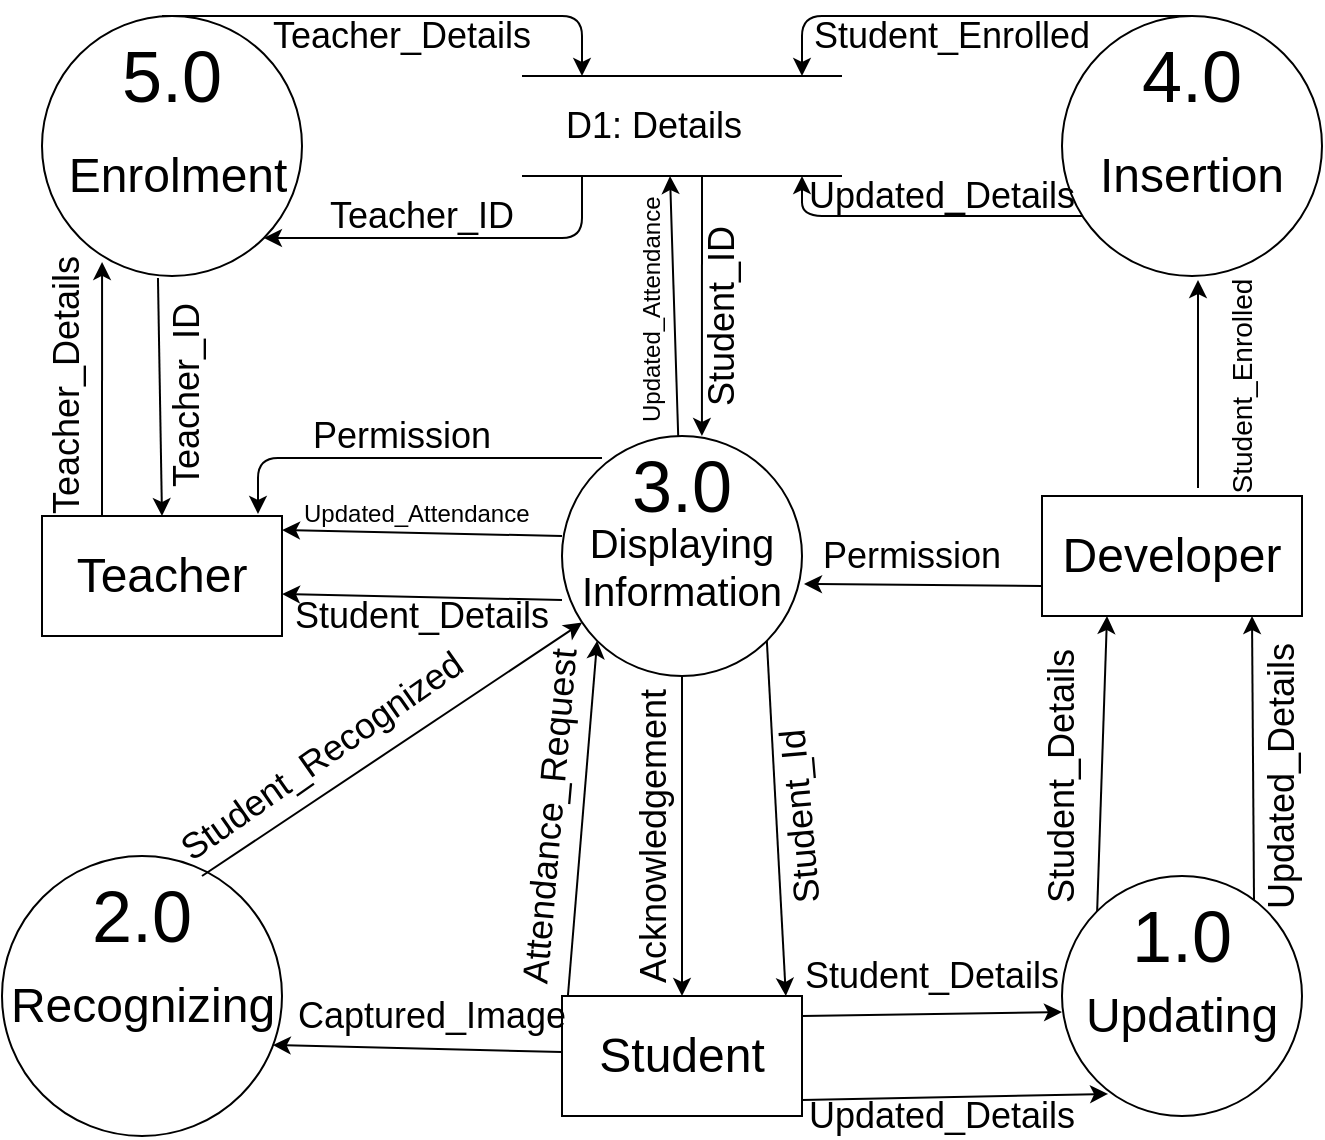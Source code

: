 <mxfile pages="1" version="11.2.8" type="github"><diagram id="k0oirSq_gIcj_5ptWoXj" name="Page-1"><mxGraphModel dx="1243" dy="736" grid="1" gridSize="10" guides="1" tooltips="1" connect="1" arrows="1" fold="1" page="1" pageScale="1" pageWidth="850" pageHeight="1100" math="0" shadow="0"><root><mxCell id="0"/><mxCell id="1" parent="0"/><mxCell id="8kpYYDxnx-XBU4dc-ST1-1" value="" style="ellipse;whiteSpace=wrap;html=1;aspect=fixed;" vertex="1" parent="1"><mxGeometry x="380" y="300" width="120" height="120" as="geometry"/></mxCell><mxCell id="8kpYYDxnx-XBU4dc-ST1-2" value="" style="ellipse;whiteSpace=wrap;html=1;aspect=fixed;" vertex="1" parent="1"><mxGeometry x="100" y="510" width="140" height="140" as="geometry"/></mxCell><mxCell id="8kpYYDxnx-XBU4dc-ST1-3" value="" style="ellipse;whiteSpace=wrap;html=1;aspect=fixed;" vertex="1" parent="1"><mxGeometry x="630" y="520" width="120" height="120" as="geometry"/></mxCell><mxCell id="8kpYYDxnx-XBU4dc-ST1-5" value="" style="rounded=0;whiteSpace=wrap;html=1;" vertex="1" parent="1"><mxGeometry x="380" y="580" width="120" height="60" as="geometry"/></mxCell><mxCell id="8kpYYDxnx-XBU4dc-ST1-6" value="" style="rounded=0;whiteSpace=wrap;html=1;" vertex="1" parent="1"><mxGeometry x="620" y="330" width="130" height="60" as="geometry"/></mxCell><mxCell id="8kpYYDxnx-XBU4dc-ST1-7" value="" style="rounded=0;whiteSpace=wrap;html=1;" vertex="1" parent="1"><mxGeometry x="120" y="340" width="120" height="60" as="geometry"/></mxCell><mxCell id="8kpYYDxnx-XBU4dc-ST1-8" value="" style="ellipse;whiteSpace=wrap;html=1;aspect=fixed;" vertex="1" parent="1"><mxGeometry x="630" y="90" width="130" height="130" as="geometry"/></mxCell><mxCell id="8kpYYDxnx-XBU4dc-ST1-10" value="&lt;font style=&quot;font-size: 24px&quot;&gt;Recognizing&lt;/font&gt;" style="text;html=1;strokeColor=none;fillColor=none;align=center;verticalAlign=middle;whiteSpace=wrap;rounded=0;" vertex="1" parent="1"><mxGeometry x="152.5" y="575" width="35" height="20" as="geometry"/></mxCell><mxCell id="8kpYYDxnx-XBU4dc-ST1-12" value="&lt;font style=&quot;font-size: 18px&quot;&gt;Captured_Image&lt;/font&gt;" style="text;html=1;strokeColor=none;fillColor=none;align=center;verticalAlign=middle;whiteSpace=wrap;rounded=0;" vertex="1" parent="1"><mxGeometry x="240" y="580" width="150" height="20" as="geometry"/></mxCell><mxCell id="8kpYYDxnx-XBU4dc-ST1-13" value="" style="endArrow=classic;html=1;entryX=0.967;entryY=0.675;entryDx=0;entryDy=0;entryPerimeter=0;" edge="1" parent="1" target="8kpYYDxnx-XBU4dc-ST1-2"><mxGeometry width="50" height="50" relative="1" as="geometry"><mxPoint x="380" y="608" as="sourcePoint"/><mxPoint x="240" y="600" as="targetPoint"/></mxGeometry></mxCell><mxCell id="8kpYYDxnx-XBU4dc-ST1-14" value="&lt;font style=&quot;font-size: 24px&quot;&gt;Student&lt;/font&gt;" style="text;html=1;strokeColor=none;fillColor=none;align=center;verticalAlign=middle;whiteSpace=wrap;rounded=0;" vertex="1" parent="1"><mxGeometry x="420" y="600" width="40" height="20" as="geometry"/></mxCell><mxCell id="8kpYYDxnx-XBU4dc-ST1-16" value="&lt;div&gt;&lt;span style=&quot;font-size: 24px&quot;&gt;Updating&lt;/span&gt;&lt;br&gt;&lt;/div&gt;" style="text;html=1;strokeColor=none;fillColor=none;align=center;verticalAlign=middle;whiteSpace=wrap;rounded=0;" vertex="1" parent="1"><mxGeometry x="645" y="580" width="90" height="20" as="geometry"/></mxCell><mxCell id="8kpYYDxnx-XBU4dc-ST1-18" value="" style="endArrow=classic;html=1;entryX=0;entryY=0.567;entryDx=0;entryDy=0;entryPerimeter=0;" edge="1" parent="1" target="8kpYYDxnx-XBU4dc-ST1-3"><mxGeometry width="50" height="50" relative="1" as="geometry"><mxPoint x="500" y="590" as="sourcePoint"/><mxPoint x="630" y="585" as="targetPoint"/></mxGeometry></mxCell><mxCell id="8kpYYDxnx-XBU4dc-ST1-19" value="" style="endArrow=classic;html=1;entryX=0.192;entryY=0.908;entryDx=0;entryDy=0;entryPerimeter=0;" edge="1" parent="1" target="8kpYYDxnx-XBU4dc-ST1-3"><mxGeometry width="50" height="50" relative="1" as="geometry"><mxPoint x="500" y="632" as="sourcePoint"/><mxPoint x="610" y="630" as="targetPoint"/></mxGeometry></mxCell><mxCell id="8kpYYDxnx-XBU4dc-ST1-20" value="" style="endArrow=classic;html=1;entryX=0.25;entryY=1;entryDx=0;entryDy=0;exitX=0;exitY=0;exitDx=0;exitDy=0;" edge="1" parent="1" source="8kpYYDxnx-XBU4dc-ST1-3" target="8kpYYDxnx-XBU4dc-ST1-6"><mxGeometry width="50" height="50" relative="1" as="geometry"><mxPoint x="630" y="510" as="sourcePoint"/><mxPoint x="680" y="460" as="targetPoint"/></mxGeometry></mxCell><mxCell id="8kpYYDxnx-XBU4dc-ST1-21" value="" style="endArrow=classic;html=1;exitX=0.8;exitY=0.1;exitDx=0;exitDy=0;exitPerimeter=0;" edge="1" parent="1" source="8kpYYDxnx-XBU4dc-ST1-3"><mxGeometry width="50" height="50" relative="1" as="geometry"><mxPoint x="680" y="440" as="sourcePoint"/><mxPoint x="725" y="390" as="targetPoint"/></mxGeometry></mxCell><mxCell id="8kpYYDxnx-XBU4dc-ST1-22" value="" style="ellipse;whiteSpace=wrap;html=1;aspect=fixed;" vertex="1" parent="1"><mxGeometry x="120" y="90" width="130" height="130" as="geometry"/></mxCell><mxCell id="8kpYYDxnx-XBU4dc-ST1-23" value="" style="endArrow=none;html=1;" edge="1" parent="1"><mxGeometry width="50" height="50" relative="1" as="geometry"><mxPoint x="360" y="120" as="sourcePoint"/><mxPoint x="520" y="120" as="targetPoint"/></mxGeometry></mxCell><mxCell id="8kpYYDxnx-XBU4dc-ST1-24" value="" style="endArrow=none;html=1;" edge="1" parent="1"><mxGeometry width="50" height="50" relative="1" as="geometry"><mxPoint x="360" y="170" as="sourcePoint"/><mxPoint x="520" y="170" as="targetPoint"/></mxGeometry></mxCell><mxCell id="8kpYYDxnx-XBU4dc-ST1-25" value="" style="endArrow=classic;html=1;entryX=0.231;entryY=0.946;entryDx=0;entryDy=0;entryPerimeter=0;exitX=0.25;exitY=0;exitDx=0;exitDy=0;" edge="1" parent="1" source="8kpYYDxnx-XBU4dc-ST1-7" target="8kpYYDxnx-XBU4dc-ST1-22"><mxGeometry width="50" height="50" relative="1" as="geometry"><mxPoint x="150" y="320" as="sourcePoint"/><mxPoint x="180" y="280" as="targetPoint"/></mxGeometry></mxCell><mxCell id="8kpYYDxnx-XBU4dc-ST1-26" value="" style="endArrow=classic;html=1;entryX=0.5;entryY=0;entryDx=0;entryDy=0;exitX=0.446;exitY=1.008;exitDx=0;exitDy=0;exitPerimeter=0;" edge="1" parent="1" source="8kpYYDxnx-XBU4dc-ST1-22" target="8kpYYDxnx-XBU4dc-ST1-7"><mxGeometry width="50" height="50" relative="1" as="geometry"><mxPoint x="180" y="230" as="sourcePoint"/><mxPoint x="255" y="170" as="targetPoint"/></mxGeometry></mxCell><mxCell id="8kpYYDxnx-XBU4dc-ST1-27" value="&lt;font style=&quot;font-size: 18px&quot;&gt;Teacher_Details&lt;/font&gt;" style="text;html=1;strokeColor=none;fillColor=none;align=center;verticalAlign=middle;whiteSpace=wrap;rounded=0;rotation=-90;" vertex="1" parent="1"><mxGeometry x="112.5" y="265" width="40" height="20" as="geometry"/></mxCell><mxCell id="8kpYYDxnx-XBU4dc-ST1-33" value="&lt;span style=&quot;font-size: 18px&quot;&gt;Teacher_ID&lt;/span&gt;" style="text;html=1;strokeColor=none;fillColor=none;align=center;verticalAlign=middle;whiteSpace=wrap;rounded=0;rotation=-90;" vertex="1" parent="1"><mxGeometry x="172.5" y="270" width="40" height="20" as="geometry"/></mxCell><mxCell id="8kpYYDxnx-XBU4dc-ST1-39" value="&lt;span style=&quot;font-size: 18px&quot;&gt;Teacher_ID&lt;/span&gt;" style="text;html=1;strokeColor=none;fillColor=none;align=center;verticalAlign=middle;whiteSpace=wrap;rounded=0;" vertex="1" parent="1"><mxGeometry x="290" y="180" width="40" height="20" as="geometry"/></mxCell><mxCell id="8kpYYDxnx-XBU4dc-ST1-40" value="" style="endArrow=classic;html=1;" edge="1" parent="1"><mxGeometry width="50" height="50" relative="1" as="geometry"><mxPoint x="180" y="90" as="sourcePoint"/><mxPoint x="390" y="120" as="targetPoint"/><Array as="points"><mxPoint x="390" y="90"/></Array></mxGeometry></mxCell><mxCell id="8kpYYDxnx-XBU4dc-ST1-41" value="&lt;span style=&quot;font-size: 18px&quot;&gt;Teacher_Details&lt;/span&gt;" style="text;html=1;strokeColor=none;fillColor=none;align=center;verticalAlign=middle;whiteSpace=wrap;rounded=0;" vertex="1" parent="1"><mxGeometry x="280" y="90" width="40" height="20" as="geometry"/></mxCell><mxCell id="8kpYYDxnx-XBU4dc-ST1-44" value="&lt;span style=&quot;font-size: 18px&quot;&gt;Updated_Details&lt;/span&gt;" style="text;html=1;strokeColor=none;fillColor=none;align=center;verticalAlign=middle;whiteSpace=wrap;rounded=0;" vertex="1" parent="1"><mxGeometry x="550" y="630" width="40" height="20" as="geometry"/></mxCell><mxCell id="8kpYYDxnx-XBU4dc-ST1-46" value="&lt;span style=&quot;font-size: 18px&quot;&gt;Student_Details&lt;/span&gt;" style="text;html=1;strokeColor=none;fillColor=none;align=center;verticalAlign=middle;whiteSpace=wrap;rounded=0;" vertex="1" parent="1"><mxGeometry x="545" y="560" width="40" height="20" as="geometry"/></mxCell><mxCell id="8kpYYDxnx-XBU4dc-ST1-48" value="&lt;span style=&quot;font-size: 24px&quot;&gt;Teacher&lt;/span&gt;" style="text;html=1;strokeColor=none;fillColor=none;align=center;verticalAlign=middle;whiteSpace=wrap;rounded=0;" vertex="1" parent="1"><mxGeometry x="160" y="360" width="40" height="20" as="geometry"/></mxCell><mxCell id="8kpYYDxnx-XBU4dc-ST1-49" value="&lt;span style=&quot;font-size: 24px&quot;&gt;Developer&lt;/span&gt;" style="text;html=1;strokeColor=none;fillColor=none;align=center;verticalAlign=middle;whiteSpace=wrap;rounded=0;" vertex="1" parent="1"><mxGeometry x="665" y="350" width="40" height="20" as="geometry"/></mxCell><mxCell id="8kpYYDxnx-XBU4dc-ST1-54" value="&lt;font size=&quot;4&quot;&gt;Student_Id&lt;/font&gt;" style="text;html=1;strokeColor=none;fillColor=none;align=center;verticalAlign=middle;whiteSpace=wrap;rounded=0;rotation=-95;" vertex="1" parent="1"><mxGeometry x="446" y="480" width="106" height="20" as="geometry"/></mxCell><mxCell id="8kpYYDxnx-XBU4dc-ST1-55" value="" style="endArrow=classic;html=1;entryX=0.614;entryY=0;entryDx=0;entryDy=0;entryPerimeter=0;exitX=1;exitY=1;exitDx=0;exitDy=0;" edge="1" parent="1" source="8kpYYDxnx-XBU4dc-ST1-1"><mxGeometry width="50" height="50" relative="1" as="geometry"><mxPoint x="470" y="400" as="sourcePoint"/><mxPoint x="491.92" y="580" as="targetPoint"/></mxGeometry></mxCell><mxCell id="8kpYYDxnx-XBU4dc-ST1-56" value="" style="endArrow=classic;html=1;entryX=0.5;entryY=0;entryDx=0;entryDy=0;exitX=0.5;exitY=1;exitDx=0;exitDy=0;" edge="1" parent="1" source="8kpYYDxnx-XBU4dc-ST1-1" target="8kpYYDxnx-XBU4dc-ST1-5"><mxGeometry width="50" height="50" relative="1" as="geometry"><mxPoint x="429" y="420" as="sourcePoint"/><mxPoint x="450.92" y="600" as="targetPoint"/></mxGeometry></mxCell><mxCell id="8kpYYDxnx-XBU4dc-ST1-57" value="" style="endArrow=classic;html=1;entryX=0;entryY=1;entryDx=0;entryDy=0;exitX=0.953;exitY=0;exitDx=0;exitDy=0;exitPerimeter=0;" edge="1" parent="1" source="8kpYYDxnx-XBU4dc-ST1-12" target="8kpYYDxnx-XBU4dc-ST1-1"><mxGeometry width="50" height="50" relative="1" as="geometry"><mxPoint x="390" y="560" as="sourcePoint"/><mxPoint x="360" y="430" as="targetPoint"/></mxGeometry></mxCell><mxCell id="8kpYYDxnx-XBU4dc-ST1-58" value="&lt;font style=&quot;font-size: 18px&quot;&gt;Acknowledgement&lt;/font&gt;" style="text;html=1;strokeColor=none;fillColor=none;align=center;verticalAlign=middle;whiteSpace=wrap;rounded=0;rotation=-90;" vertex="1" parent="1"><mxGeometry x="406" y="490" width="40" height="20" as="geometry"/></mxCell><mxCell id="8kpYYDxnx-XBU4dc-ST1-59" value="&lt;font style=&quot;font-size: 18px&quot;&gt;Attendance_Request&lt;/font&gt;" style="text;html=1;strokeColor=none;fillColor=none;align=center;verticalAlign=middle;whiteSpace=wrap;rounded=0;rotation=-85;" vertex="1" parent="1"><mxGeometry x="249" y="480" width="250" height="20" as="geometry"/></mxCell><mxCell id="8kpYYDxnx-XBU4dc-ST1-60" value="&lt;font style=&quot;font-size: 24px&quot;&gt;Enrolment&lt;/font&gt;" style="text;html=1;strokeColor=none;fillColor=none;align=center;verticalAlign=middle;whiteSpace=wrap;rounded=0;" vertex="1" parent="1"><mxGeometry x="167.5" y="160" width="40" height="20" as="geometry"/></mxCell><mxCell id="8kpYYDxnx-XBU4dc-ST1-63" value="&lt;font style=&quot;font-size: 24px&quot;&gt;Insertion&lt;/font&gt;" style="text;html=1;strokeColor=none;fillColor=none;align=center;verticalAlign=middle;whiteSpace=wrap;rounded=0;" vertex="1" parent="1"><mxGeometry x="675" y="160" width="40" height="20" as="geometry"/></mxCell><mxCell id="8kpYYDxnx-XBU4dc-ST1-66" value="" style="endArrow=classic;html=1;" edge="1" parent="1"><mxGeometry width="50" height="50" relative="1" as="geometry"><mxPoint x="640" y="190" as="sourcePoint"/><mxPoint x="500" y="170" as="targetPoint"/><Array as="points"><mxPoint x="500" y="190"/></Array></mxGeometry></mxCell><mxCell id="8kpYYDxnx-XBU4dc-ST1-68" value="" style="endArrow=classic;html=1;entryX=0.583;entryY=0;entryDx=0;entryDy=0;entryPerimeter=0;" edge="1" parent="1" target="8kpYYDxnx-XBU4dc-ST1-1"><mxGeometry width="50" height="50" relative="1" as="geometry"><mxPoint x="450" y="170" as="sourcePoint"/><mxPoint x="500" y="120" as="targetPoint"/></mxGeometry></mxCell><mxCell id="8kpYYDxnx-XBU4dc-ST1-69" value="" style="endArrow=classic;html=1;" edge="1" parent="1" source="8kpYYDxnx-XBU4dc-ST1-1"><mxGeometry width="50" height="50" relative="1" as="geometry"><mxPoint x="434" y="306" as="sourcePoint"/><mxPoint x="434" y="170" as="targetPoint"/></mxGeometry></mxCell><mxCell id="8kpYYDxnx-XBU4dc-ST1-70" value="Updated_Attendance" style="text;html=1;rotation=-90;" vertex="1" parent="1"><mxGeometry x="368" y="223" width="115" height="30" as="geometry"/></mxCell><mxCell id="8kpYYDxnx-XBU4dc-ST1-71" value="Updated_Attendance" style="text;html=1;" vertex="1" parent="1"><mxGeometry x="249" y="325" width="140" height="30" as="geometry"/></mxCell><mxCell id="8kpYYDxnx-XBU4dc-ST1-73" value="&lt;span style=&quot;font-size: 18px&quot;&gt;Updated_Details&lt;/span&gt;" style="text;html=1;strokeColor=none;fillColor=none;align=center;verticalAlign=middle;whiteSpace=wrap;rounded=0;" vertex="1" parent="1"><mxGeometry x="550" y="170" width="40" height="20" as="geometry"/></mxCell><mxCell id="8kpYYDxnx-XBU4dc-ST1-76" value="&lt;span style=&quot;font-size: 18px&quot;&gt;Student_ID&lt;/span&gt;" style="text;html=1;strokeColor=none;fillColor=none;align=center;verticalAlign=middle;whiteSpace=wrap;rounded=0;rotation=-90;" vertex="1" parent="1"><mxGeometry x="385" y="230" width="150" height="20" as="geometry"/></mxCell><mxCell id="8kpYYDxnx-XBU4dc-ST1-77" value="" style="endArrow=classic;html=1;" edge="1" parent="1"><mxGeometry width="50" height="50" relative="1" as="geometry"><mxPoint x="380" y="350" as="sourcePoint"/><mxPoint x="240" y="347" as="targetPoint"/></mxGeometry></mxCell><mxCell id="8kpYYDxnx-XBU4dc-ST1-78" value="" style="endArrow=classic;html=1;" edge="1" parent="1"><mxGeometry width="50" height="50" relative="1" as="geometry"><mxPoint x="380" y="382" as="sourcePoint"/><mxPoint x="240" y="379" as="targetPoint"/></mxGeometry></mxCell><mxCell id="8kpYYDxnx-XBU4dc-ST1-79" value="&lt;span style=&quot;font-size: 18px&quot;&gt;Student_Details&lt;/span&gt;" style="text;html=1;strokeColor=none;fillColor=none;align=center;verticalAlign=middle;whiteSpace=wrap;rounded=0;" vertex="1" parent="1"><mxGeometry x="290" y="380" width="40" height="20" as="geometry"/></mxCell><mxCell id="8kpYYDxnx-XBU4dc-ST1-81" value="" style="endArrow=classic;html=1;" edge="1" parent="1" target="8kpYYDxnx-XBU4dc-ST1-1"><mxGeometry width="50" height="50" relative="1" as="geometry"><mxPoint x="200" y="520" as="sourcePoint"/><mxPoint x="250" y="470" as="targetPoint"/></mxGeometry></mxCell><mxCell id="8kpYYDxnx-XBU4dc-ST1-82" value="&lt;font style=&quot;font-size: 18px&quot;&gt;Student_Recognized&lt;/font&gt;" style="text;html=1;strokeColor=none;fillColor=none;align=center;verticalAlign=middle;whiteSpace=wrap;rounded=0;rotation=-35;" vertex="1" parent="1"><mxGeometry x="240" y="450" width="40" height="20" as="geometry"/></mxCell><mxCell id="8kpYYDxnx-XBU4dc-ST1-83" value="&lt;span style=&quot;font-size: 18px&quot;&gt;Student_Details&lt;/span&gt;" style="text;html=1;strokeColor=none;fillColor=none;align=center;verticalAlign=middle;whiteSpace=wrap;rounded=0;rotation=-90;" vertex="1" parent="1"><mxGeometry x="610" y="460" width="40" height="20" as="geometry"/></mxCell><mxCell id="8kpYYDxnx-XBU4dc-ST1-84" value="&lt;span style=&quot;font-size: 18px&quot;&gt;Updated_Details&lt;/span&gt;" style="text;html=1;strokeColor=none;fillColor=none;align=center;verticalAlign=middle;whiteSpace=wrap;rounded=0;rotation=-90;" vertex="1" parent="1"><mxGeometry x="720" y="460" width="40" height="20" as="geometry"/></mxCell><mxCell id="8kpYYDxnx-XBU4dc-ST1-86" value="" style="endArrow=classic;html=1;exitX=0.6;exitY=-0.067;exitDx=0;exitDy=0;exitPerimeter=0;" edge="1" parent="1" source="8kpYYDxnx-XBU4dc-ST1-6"><mxGeometry width="50" height="50" relative="1" as="geometry"><mxPoint x="689" y="320" as="sourcePoint"/><mxPoint x="698" y="222" as="targetPoint"/></mxGeometry></mxCell><mxCell id="8kpYYDxnx-XBU4dc-ST1-89" value="&lt;font style=&quot;font-size: 14px&quot;&gt;Student_Enrolled&lt;/font&gt;" style="text;html=1;strokeColor=none;fillColor=none;align=center;verticalAlign=middle;whiteSpace=wrap;rounded=0;rotation=-90;" vertex="1" parent="1"><mxGeometry x="700" y="265" width="40" height="20" as="geometry"/></mxCell><mxCell id="8kpYYDxnx-XBU4dc-ST1-108" value="&lt;font style=&quot;font-size: 36px&quot;&gt;1.0&lt;/font&gt;" style="text;html=1;strokeColor=none;fillColor=none;align=center;verticalAlign=middle;whiteSpace=wrap;rounded=0;" vertex="1" parent="1"><mxGeometry x="670" y="540" width="40" height="20" as="geometry"/></mxCell><mxCell id="8kpYYDxnx-XBU4dc-ST1-110" value="&lt;font style=&quot;font-size: 36px&quot;&gt;4.0&lt;/font&gt;" style="text;html=1;strokeColor=none;fillColor=none;align=center;verticalAlign=middle;whiteSpace=wrap;rounded=0;" vertex="1" parent="1"><mxGeometry x="675" y="110" width="40" height="20" as="geometry"/></mxCell><mxCell id="8kpYYDxnx-XBU4dc-ST1-111" value="&lt;font style=&quot;font-size: 36px&quot;&gt;5.0&lt;/font&gt;" style="text;html=1;strokeColor=none;fillColor=none;align=center;verticalAlign=middle;whiteSpace=wrap;rounded=0;" vertex="1" parent="1"><mxGeometry x="165" y="110" width="40" height="20" as="geometry"/></mxCell><mxCell id="8kpYYDxnx-XBU4dc-ST1-112" value="&lt;font style=&quot;font-size: 36px&quot;&gt;2.0&lt;/font&gt;" style="text;html=1;strokeColor=none;fillColor=none;align=center;verticalAlign=middle;whiteSpace=wrap;rounded=0;" vertex="1" parent="1"><mxGeometry x="150" y="530" width="40" height="20" as="geometry"/></mxCell><mxCell id="8kpYYDxnx-XBU4dc-ST1-113" value="&lt;font style=&quot;font-size: 36px&quot;&gt;3.0&lt;/font&gt;" style="text;html=1;strokeColor=none;fillColor=none;align=center;verticalAlign=middle;whiteSpace=wrap;rounded=0;" vertex="1" parent="1"><mxGeometry x="420" y="315" width="40" height="20" as="geometry"/></mxCell><mxCell id="8kpYYDxnx-XBU4dc-ST1-116" value="&lt;font style=&quot;font-size: 18px&quot;&gt;D1: Details&lt;/font&gt;" style="text;html=1;strokeColor=none;fillColor=none;align=center;verticalAlign=middle;whiteSpace=wrap;rounded=0;" vertex="1" parent="1"><mxGeometry x="371" y="135" width="110" height="20" as="geometry"/></mxCell><mxCell id="8kpYYDxnx-XBU4dc-ST1-117" value="&lt;font style=&quot;font-size: 20px&quot;&gt;Displaying&lt;br&gt;Information&lt;/font&gt;" style="text;html=1;strokeColor=none;fillColor=none;align=center;verticalAlign=middle;whiteSpace=wrap;rounded=0;fontSize=20;" vertex="1" parent="1"><mxGeometry x="397" y="355" width="86" height="20" as="geometry"/></mxCell><mxCell id="8kpYYDxnx-XBU4dc-ST1-127" value="" style="endArrow=classic;html=1;exitX=0;exitY=0.75;exitDx=0;exitDy=0;" edge="1" parent="1" source="8kpYYDxnx-XBU4dc-ST1-6"><mxGeometry width="50" height="50" relative="1" as="geometry"><mxPoint x="540" y="430" as="sourcePoint"/><mxPoint x="501" y="374" as="targetPoint"/></mxGeometry></mxCell><mxCell id="8kpYYDxnx-XBU4dc-ST1-128" value="&lt;font style=&quot;font-size: 18px&quot;&gt;Permission&lt;/font&gt;" style="text;html=1;strokeColor=none;fillColor=none;align=center;verticalAlign=middle;whiteSpace=wrap;rounded=0;" vertex="1" parent="1"><mxGeometry x="540" y="350" width="30" height="20" as="geometry"/></mxCell><mxCell id="8kpYYDxnx-XBU4dc-ST1-130" value="" style="endArrow=classic;html=1;entryX=0.9;entryY=-0.017;entryDx=0;entryDy=0;entryPerimeter=0;" edge="1" parent="1" target="8kpYYDxnx-XBU4dc-ST1-7"><mxGeometry width="50" height="50" relative="1" as="geometry"><mxPoint x="400" y="311" as="sourcePoint"/><mxPoint x="274.96" y="314.96" as="targetPoint"/><Array as="points"><mxPoint x="228" y="311"/></Array></mxGeometry></mxCell><mxCell id="8kpYYDxnx-XBU4dc-ST1-131" value="&lt;font style=&quot;font-size: 18px&quot;&gt;Permission&lt;/font&gt;" style="text;html=1;strokeColor=none;fillColor=none;align=center;verticalAlign=middle;whiteSpace=wrap;rounded=0;" vertex="1" parent="1"><mxGeometry x="285" y="290" width="30" height="20" as="geometry"/></mxCell><mxCell id="8kpYYDxnx-XBU4dc-ST1-132" value="" style="endArrow=classic;html=1;entryX=1;entryY=1;entryDx=0;entryDy=0;" edge="1" parent="1" target="8kpYYDxnx-XBU4dc-ST1-22"><mxGeometry width="50" height="50" relative="1" as="geometry"><mxPoint x="390" y="170" as="sourcePoint"/><mxPoint x="360" y="210" as="targetPoint"/><Array as="points"><mxPoint x="390" y="201"/></Array></mxGeometry></mxCell><mxCell id="8kpYYDxnx-XBU4dc-ST1-134" value="" style="endArrow=classic;html=1;exitX=0.5;exitY=0;exitDx=0;exitDy=0;" edge="1" parent="1" source="8kpYYDxnx-XBU4dc-ST1-8"><mxGeometry width="50" height="50" relative="1" as="geometry"><mxPoint x="560" y="110" as="sourcePoint"/><mxPoint x="500" y="120" as="targetPoint"/><Array as="points"><mxPoint x="500" y="90"/></Array></mxGeometry></mxCell><mxCell id="8kpYYDxnx-XBU4dc-ST1-135" value="&lt;font style=&quot;font-size: 18px&quot;&gt;Student_Enrolled&lt;/font&gt;" style="text;html=1;strokeColor=none;fillColor=none;align=center;verticalAlign=middle;whiteSpace=wrap;rounded=0;rotation=0;" vertex="1" parent="1"><mxGeometry x="555" y="90" width="40" height="20" as="geometry"/></mxCell></root></mxGraphModel></diagram></mxfile>